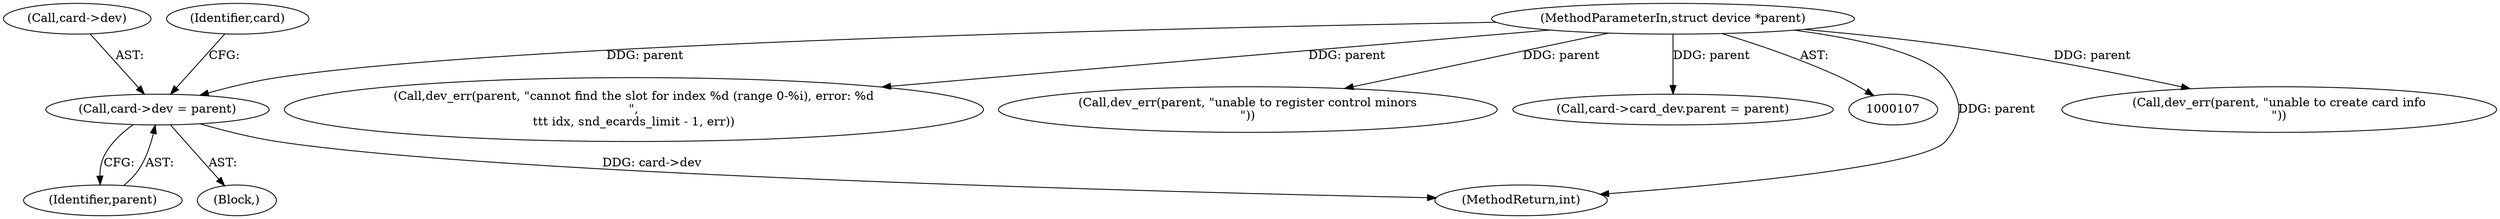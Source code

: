 digraph "0_linux_07f4d9d74a04aa7c72c5dae0ef97565f28f17b92_3@pointer" {
"1000267" [label="(Call,card->dev = parent)"];
"1000108" [label="(MethodParameterIn,struct device *parent)"];
"1000268" [label="(Call,card->dev)"];
"1000418" [label="(MethodReturn,int)"];
"1000397" [label="(Call,dev_err(parent, \"unable to create card info\n\"))"];
"1000240" [label="(Call,dev_err(parent, \"cannot find the slot for index %d (range 0-%i), error: %d\n\",\n\t\t\t idx, snd_ecards_limit - 1, err))"];
"1000267" [label="(Call,card->dev = parent)"];
"1000108" [label="(MethodParameterIn,struct device *parent)"];
"1000384" [label="(Call,dev_err(parent, \"unable to register control minors\n\"))"];
"1000271" [label="(Identifier,parent)"];
"1000337" [label="(Call,card->card_dev.parent = parent)"];
"1000274" [label="(Identifier,card)"];
"1000114" [label="(Block,)"];
"1000267" -> "1000114"  [label="AST: "];
"1000267" -> "1000271"  [label="CFG: "];
"1000268" -> "1000267"  [label="AST: "];
"1000271" -> "1000267"  [label="AST: "];
"1000274" -> "1000267"  [label="CFG: "];
"1000267" -> "1000418"  [label="DDG: card->dev"];
"1000108" -> "1000267"  [label="DDG: parent"];
"1000108" -> "1000107"  [label="AST: "];
"1000108" -> "1000418"  [label="DDG: parent"];
"1000108" -> "1000240"  [label="DDG: parent"];
"1000108" -> "1000337"  [label="DDG: parent"];
"1000108" -> "1000384"  [label="DDG: parent"];
"1000108" -> "1000397"  [label="DDG: parent"];
}

